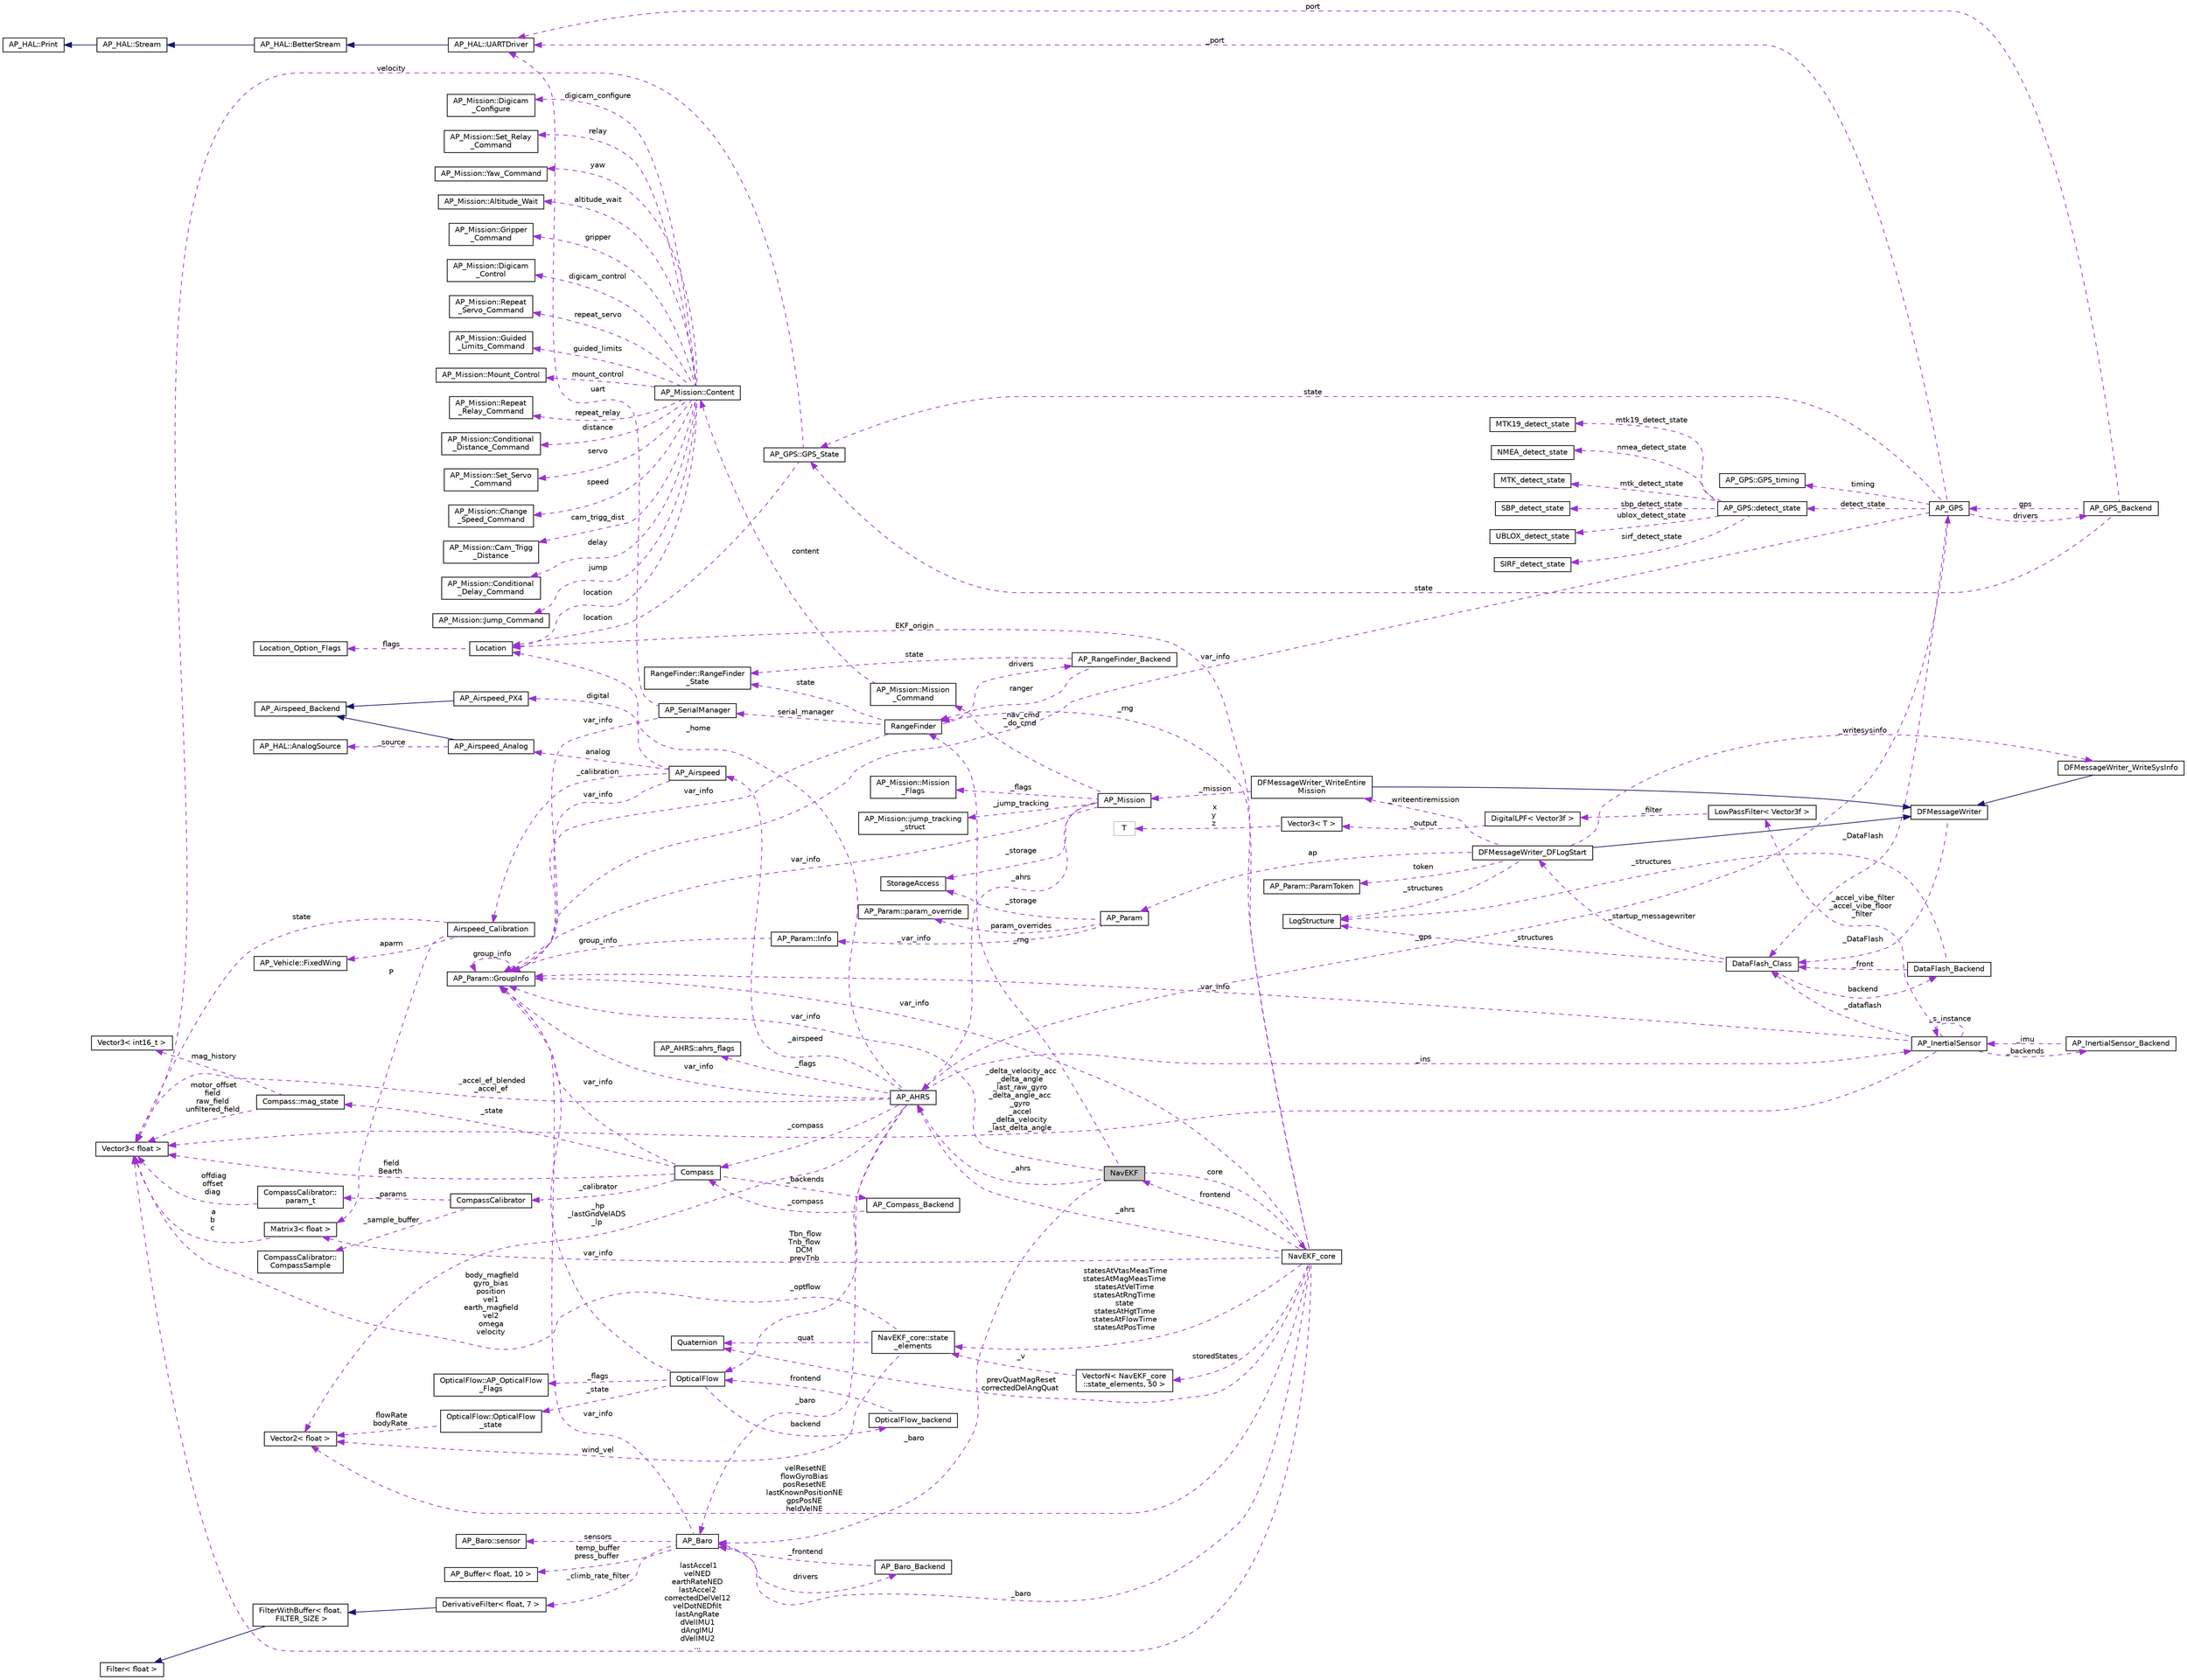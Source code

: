 digraph "NavEKF"
{
 // INTERACTIVE_SVG=YES
  edge [fontname="Helvetica",fontsize="10",labelfontname="Helvetica",labelfontsize="10"];
  node [fontname="Helvetica",fontsize="10",shape=record];
  rankdir="LR";
  Node1 [label="NavEKF",height=0.2,width=0.4,color="black", fillcolor="grey75", style="filled", fontcolor="black"];
  Node2 -> Node1 [dir="back",color="darkorchid3",fontsize="10",style="dashed",label=" _baro" ,fontname="Helvetica"];
  Node2 [label="AP_Baro",height=0.2,width=0.4,color="black", fillcolor="white", style="filled",URL="$classAP__Baro.html"];
  Node3 -> Node2 [dir="back",color="darkorchid3",fontsize="10",style="dashed",label=" sensors" ,fontname="Helvetica"];
  Node3 [label="AP_Baro::sensor",height=0.2,width=0.4,color="black", fillcolor="white", style="filled",URL="$structAP__Baro_1_1sensor.html"];
  Node4 -> Node2 [dir="back",color="darkorchid3",fontsize="10",style="dashed",label=" temp_buffer\npress_buffer" ,fontname="Helvetica"];
  Node4 [label="AP_Buffer\< float, 10 \>",height=0.2,width=0.4,color="black", fillcolor="white", style="filled",URL="$classAP__Buffer.html"];
  Node5 -> Node2 [dir="back",color="darkorchid3",fontsize="10",style="dashed",label=" _climb_rate_filter" ,fontname="Helvetica"];
  Node5 [label="DerivativeFilter\< float, 7 \>",height=0.2,width=0.4,color="black", fillcolor="white", style="filled",URL="$classDerivativeFilter.html"];
  Node6 -> Node5 [dir="back",color="midnightblue",fontsize="10",style="solid",fontname="Helvetica"];
  Node6 [label="FilterWithBuffer\< float,\l FILTER_SIZE \>",height=0.2,width=0.4,color="black", fillcolor="white", style="filled",URL="$classFilterWithBuffer.html"];
  Node7 -> Node6 [dir="back",color="midnightblue",fontsize="10",style="solid",fontname="Helvetica"];
  Node7 [label="Filter\< float \>",height=0.2,width=0.4,color="black", fillcolor="white", style="filled",URL="$classFilter.html"];
  Node8 -> Node2 [dir="back",color="darkorchid3",fontsize="10",style="dashed",label=" var_info" ,fontname="Helvetica"];
  Node8 [label="AP_Param::GroupInfo",height=0.2,width=0.4,color="black", fillcolor="white", style="filled",URL="$structAP__Param_1_1GroupInfo.html"];
  Node8 -> Node8 [dir="back",color="darkorchid3",fontsize="10",style="dashed",label=" group_info" ,fontname="Helvetica"];
  Node9 -> Node2 [dir="back",color="darkorchid3",fontsize="10",style="dashed",label=" drivers" ,fontname="Helvetica"];
  Node9 [label="AP_Baro_Backend",height=0.2,width=0.4,color="black", fillcolor="white", style="filled",URL="$classAP__Baro__Backend.html",tooltip="-*- tab-width: 4; Mode: C++; c-basic-offset: 4; indent-tabs-mode: nil -*- "];
  Node2 -> Node9 [dir="back",color="darkorchid3",fontsize="10",style="dashed",label=" _frontend" ,fontname="Helvetica"];
  Node8 -> Node1 [dir="back",color="darkorchid3",fontsize="10",style="dashed",label=" var_info" ,fontname="Helvetica"];
  Node10 -> Node1 [dir="back",color="darkorchid3",fontsize="10",style="dashed",label=" _rng" ,fontname="Helvetica"];
  Node10 [label="RangeFinder",height=0.2,width=0.4,color="black", fillcolor="white", style="filled",URL="$classRangeFinder.html"];
  Node11 -> Node10 [dir="back",color="darkorchid3",fontsize="10",style="dashed",label=" serial_manager" ,fontname="Helvetica"];
  Node11 [label="AP_SerialManager",height=0.2,width=0.4,color="black", fillcolor="white", style="filled",URL="$classAP__SerialManager.html"];
  Node12 -> Node11 [dir="back",color="darkorchid3",fontsize="10",style="dashed",label=" uart" ,fontname="Helvetica"];
  Node12 [label="AP_HAL::UARTDriver",height=0.2,width=0.4,color="black", fillcolor="white", style="filled",URL="$classAP__HAL_1_1UARTDriver.html"];
  Node13 -> Node12 [dir="back",color="midnightblue",fontsize="10",style="solid",fontname="Helvetica"];
  Node13 [label="AP_HAL::BetterStream",height=0.2,width=0.4,color="black", fillcolor="white", style="filled",URL="$classAP__HAL_1_1BetterStream.html"];
  Node14 -> Node13 [dir="back",color="midnightblue",fontsize="10",style="solid",fontname="Helvetica"];
  Node14 [label="AP_HAL::Stream",height=0.2,width=0.4,color="black", fillcolor="white", style="filled",URL="$classAP__HAL_1_1Stream.html"];
  Node15 -> Node14 [dir="back",color="midnightblue",fontsize="10",style="solid",fontname="Helvetica"];
  Node15 [label="AP_HAL::Print",height=0.2,width=0.4,color="black", fillcolor="white", style="filled",URL="$classAP__HAL_1_1Print.html"];
  Node8 -> Node11 [dir="back",color="darkorchid3",fontsize="10",style="dashed",label=" var_info" ,fontname="Helvetica"];
  Node16 -> Node10 [dir="back",color="darkorchid3",fontsize="10",style="dashed",label=" state" ,fontname="Helvetica"];
  Node16 [label="RangeFinder::RangeFinder\l_State",height=0.2,width=0.4,color="black", fillcolor="white", style="filled",URL="$structRangeFinder_1_1RangeFinder__State.html"];
  Node8 -> Node10 [dir="back",color="darkorchid3",fontsize="10",style="dashed",label=" var_info" ,fontname="Helvetica"];
  Node17 -> Node10 [dir="back",color="darkorchid3",fontsize="10",style="dashed",label=" drivers" ,fontname="Helvetica"];
  Node17 [label="AP_RangeFinder_Backend",height=0.2,width=0.4,color="black", fillcolor="white", style="filled",URL="$classAP__RangeFinder__Backend.html"];
  Node16 -> Node17 [dir="back",color="darkorchid3",fontsize="10",style="dashed",label=" state" ,fontname="Helvetica"];
  Node10 -> Node17 [dir="back",color="darkorchid3",fontsize="10",style="dashed",label=" ranger" ,fontname="Helvetica"];
  Node18 -> Node1 [dir="back",color="darkorchid3",fontsize="10",style="dashed",label=" _ahrs" ,fontname="Helvetica"];
  Node18 [label="AP_AHRS",height=0.2,width=0.4,color="black", fillcolor="white", style="filled",URL="$classAP__AHRS.html"];
  Node19 -> Node18 [dir="back",color="darkorchid3",fontsize="10",style="dashed",label=" _flags" ,fontname="Helvetica"];
  Node19 [label="AP_AHRS::ahrs_flags",height=0.2,width=0.4,color="black", fillcolor="white", style="filled",URL="$structAP__AHRS_1_1ahrs__flags.html"];
  Node2 -> Node18 [dir="back",color="darkorchid3",fontsize="10",style="dashed",label=" _baro" ,fontname="Helvetica"];
  Node20 -> Node18 [dir="back",color="darkorchid3",fontsize="10",style="dashed",label=" _optflow" ,fontname="Helvetica"];
  Node20 [label="OpticalFlow",height=0.2,width=0.4,color="black", fillcolor="white", style="filled",URL="$classOpticalFlow.html"];
  Node8 -> Node20 [dir="back",color="darkorchid3",fontsize="10",style="dashed",label=" var_info" ,fontname="Helvetica"];
  Node21 -> Node20 [dir="back",color="darkorchid3",fontsize="10",style="dashed",label=" _state" ,fontname="Helvetica"];
  Node21 [label="OpticalFlow::OpticalFlow\l_state",height=0.2,width=0.4,color="black", fillcolor="white", style="filled",URL="$structOpticalFlow_1_1OpticalFlow__state.html"];
  Node22 -> Node21 [dir="back",color="darkorchid3",fontsize="10",style="dashed",label=" flowRate\nbodyRate" ,fontname="Helvetica"];
  Node22 [label="Vector2\< float \>",height=0.2,width=0.4,color="black", fillcolor="white", style="filled",URL="$structVector2.html"];
  Node23 -> Node20 [dir="back",color="darkorchid3",fontsize="10",style="dashed",label=" backend" ,fontname="Helvetica"];
  Node23 [label="OpticalFlow_backend",height=0.2,width=0.4,color="black", fillcolor="white", style="filled",URL="$classOpticalFlow__backend.html"];
  Node20 -> Node23 [dir="back",color="darkorchid3",fontsize="10",style="dashed",label=" frontend" ,fontname="Helvetica"];
  Node24 -> Node20 [dir="back",color="darkorchid3",fontsize="10",style="dashed",label=" _flags" ,fontname="Helvetica"];
  Node24 [label="OpticalFlow::AP_OpticalFlow\l_Flags",height=0.2,width=0.4,color="black", fillcolor="white", style="filled",URL="$structOpticalFlow_1_1AP__OpticalFlow__Flags.html"];
  Node8 -> Node18 [dir="back",color="darkorchid3",fontsize="10",style="dashed",label=" var_info" ,fontname="Helvetica"];
  Node25 -> Node18 [dir="back",color="darkorchid3",fontsize="10",style="dashed",label=" _accel_ef_blended\n_accel_ef" ,fontname="Helvetica"];
  Node25 [label="Vector3\< float \>",height=0.2,width=0.4,color="black", fillcolor="white", style="filled",URL="$classVector3.html"];
  Node26 -> Node18 [dir="back",color="darkorchid3",fontsize="10",style="dashed",label=" _ins" ,fontname="Helvetica"];
  Node26 [label="AP_InertialSensor",height=0.2,width=0.4,color="black", fillcolor="white", style="filled",URL="$classAP__InertialSensor.html"];
  Node27 -> Node26 [dir="back",color="darkorchid3",fontsize="10",style="dashed",label=" _accel_vibe_filter\n_accel_vibe_floor\l_filter" ,fontname="Helvetica"];
  Node27 [label="LowPassFilter\< Vector3f \>",height=0.2,width=0.4,color="black", fillcolor="white", style="filled",URL="$classLowPassFilter.html"];
  Node28 -> Node27 [dir="back",color="darkorchid3",fontsize="10",style="dashed",label=" _filter" ,fontname="Helvetica"];
  Node28 [label="DigitalLPF\< Vector3f \>",height=0.2,width=0.4,color="black", fillcolor="white", style="filled",URL="$classDigitalLPF.html"];
  Node29 -> Node28 [dir="back",color="darkorchid3",fontsize="10",style="dashed",label=" _output" ,fontname="Helvetica"];
  Node29 [label="Vector3\< T \>",height=0.2,width=0.4,color="black", fillcolor="white", style="filled",URL="$classVector3.html"];
  Node30 -> Node29 [dir="back",color="darkorchid3",fontsize="10",style="dashed",label=" x\ny\nz" ,fontname="Helvetica"];
  Node30 [label="T",height=0.2,width=0.4,color="grey75", fillcolor="white", style="filled"];
  Node31 -> Node26 [dir="back",color="darkorchid3",fontsize="10",style="dashed",label=" _backends" ,fontname="Helvetica"];
  Node31 [label="AP_InertialSensor_Backend",height=0.2,width=0.4,color="black", fillcolor="white", style="filled",URL="$classAP__InertialSensor__Backend.html"];
  Node26 -> Node31 [dir="back",color="darkorchid3",fontsize="10",style="dashed",label=" _imu" ,fontname="Helvetica"];
  Node32 -> Node26 [dir="back",color="darkorchid3",fontsize="10",style="dashed",label=" _dataflash" ,fontname="Helvetica"];
  Node32 [label="DataFlash_Class",height=0.2,width=0.4,color="black", fillcolor="white", style="filled",URL="$classDataFlash__Class.html"];
  Node33 -> Node32 [dir="back",color="darkorchid3",fontsize="10",style="dashed",label=" _structures" ,fontname="Helvetica"];
  Node33 [label="LogStructure",height=0.2,width=0.4,color="black", fillcolor="white", style="filled",URL="$structLogStructure.html"];
  Node34 -> Node32 [dir="back",color="darkorchid3",fontsize="10",style="dashed",label=" backend" ,fontname="Helvetica"];
  Node34 [label="DataFlash_Backend",height=0.2,width=0.4,color="black", fillcolor="white", style="filled",URL="$classDataFlash__Backend.html"];
  Node33 -> Node34 [dir="back",color="darkorchid3",fontsize="10",style="dashed",label=" _structures" ,fontname="Helvetica"];
  Node32 -> Node34 [dir="back",color="darkorchid3",fontsize="10",style="dashed",label=" _front" ,fontname="Helvetica"];
  Node35 -> Node32 [dir="back",color="darkorchid3",fontsize="10",style="dashed",label=" _startup_messagewriter" ,fontname="Helvetica"];
  Node35 [label="DFMessageWriter_DFLogStart",height=0.2,width=0.4,color="black", fillcolor="white", style="filled",URL="$classDFMessageWriter__DFLogStart.html"];
  Node36 -> Node35 [dir="back",color="midnightblue",fontsize="10",style="solid",fontname="Helvetica"];
  Node36 [label="DFMessageWriter",height=0.2,width=0.4,color="black", fillcolor="white", style="filled",URL="$classDFMessageWriter.html"];
  Node32 -> Node36 [dir="back",color="darkorchid3",fontsize="10",style="dashed",label=" _DataFlash" ,fontname="Helvetica"];
  Node37 -> Node35 [dir="back",color="darkorchid3",fontsize="10",style="dashed",label=" _writeentiremission" ,fontname="Helvetica"];
  Node37 [label="DFMessageWriter_WriteEntire\lMission",height=0.2,width=0.4,color="black", fillcolor="white", style="filled",URL="$classDFMessageWriter__WriteEntireMission.html"];
  Node36 -> Node37 [dir="back",color="midnightblue",fontsize="10",style="solid",fontname="Helvetica"];
  Node38 -> Node37 [dir="back",color="darkorchid3",fontsize="10",style="dashed",label=" _mission" ,fontname="Helvetica"];
  Node38 [label="AP_Mission",height=0.2,width=0.4,color="black", fillcolor="white", style="filled",URL="$classAP__Mission.html",tooltip="Object managing Mission. "];
  Node39 -> Node38 [dir="back",color="darkorchid3",fontsize="10",style="dashed",label=" _storage" ,fontname="Helvetica"];
  Node39 [label="StorageAccess",height=0.2,width=0.4,color="black", fillcolor="white", style="filled",URL="$classStorageAccess.html"];
  Node40 -> Node38 [dir="back",color="darkorchid3",fontsize="10",style="dashed",label=" _nav_cmd\n_do_cmd" ,fontname="Helvetica"];
  Node40 [label="AP_Mission::Mission\l_Command",height=0.2,width=0.4,color="black", fillcolor="white", style="filled",URL="$structAP__Mission_1_1Mission__Command.html"];
  Node41 -> Node40 [dir="back",color="darkorchid3",fontsize="10",style="dashed",label=" content" ,fontname="Helvetica"];
  Node41 [label="AP_Mission::Content",height=0.2,width=0.4,color="black", fillcolor="white", style="filled",URL="$unionAP__Mission_1_1Content.html"];
  Node42 -> Node41 [dir="back",color="darkorchid3",fontsize="10",style="dashed",label=" guided_limits" ,fontname="Helvetica"];
  Node42 [label="AP_Mission::Guided\l_Limits_Command",height=0.2,width=0.4,color="black", fillcolor="white", style="filled",URL="$structAP__Mission_1_1Guided__Limits__Command.html"];
  Node43 -> Node41 [dir="back",color="darkorchid3",fontsize="10",style="dashed",label=" mount_control" ,fontname="Helvetica"];
  Node43 [label="AP_Mission::Mount_Control",height=0.2,width=0.4,color="black", fillcolor="white", style="filled",URL="$structAP__Mission_1_1Mount__Control.html"];
  Node44 -> Node41 [dir="back",color="darkorchid3",fontsize="10",style="dashed",label=" repeat_relay" ,fontname="Helvetica"];
  Node44 [label="AP_Mission::Repeat\l_Relay_Command",height=0.2,width=0.4,color="black", fillcolor="white", style="filled",URL="$structAP__Mission_1_1Repeat__Relay__Command.html"];
  Node45 -> Node41 [dir="back",color="darkorchid3",fontsize="10",style="dashed",label=" distance" ,fontname="Helvetica"];
  Node45 [label="AP_Mission::Conditional\l_Distance_Command",height=0.2,width=0.4,color="black", fillcolor="white", style="filled",URL="$structAP__Mission_1_1Conditional__Distance__Command.html"];
  Node46 -> Node41 [dir="back",color="darkorchid3",fontsize="10",style="dashed",label=" servo" ,fontname="Helvetica"];
  Node46 [label="AP_Mission::Set_Servo\l_Command",height=0.2,width=0.4,color="black", fillcolor="white", style="filled",URL="$structAP__Mission_1_1Set__Servo__Command.html"];
  Node47 -> Node41 [dir="back",color="darkorchid3",fontsize="10",style="dashed",label=" speed" ,fontname="Helvetica"];
  Node47 [label="AP_Mission::Change\l_Speed_Command",height=0.2,width=0.4,color="black", fillcolor="white", style="filled",URL="$structAP__Mission_1_1Change__Speed__Command.html"];
  Node48 -> Node41 [dir="back",color="darkorchid3",fontsize="10",style="dashed",label=" cam_trigg_dist" ,fontname="Helvetica"];
  Node48 [label="AP_Mission::Cam_Trigg\l_Distance",height=0.2,width=0.4,color="black", fillcolor="white", style="filled",URL="$structAP__Mission_1_1Cam__Trigg__Distance.html"];
  Node49 -> Node41 [dir="back",color="darkorchid3",fontsize="10",style="dashed",label=" delay" ,fontname="Helvetica"];
  Node49 [label="AP_Mission::Conditional\l_Delay_Command",height=0.2,width=0.4,color="black", fillcolor="white", style="filled",URL="$structAP__Mission_1_1Conditional__Delay__Command.html"];
  Node50 -> Node41 [dir="back",color="darkorchid3",fontsize="10",style="dashed",label=" jump" ,fontname="Helvetica"];
  Node50 [label="AP_Mission::Jump_Command",height=0.2,width=0.4,color="black", fillcolor="white", style="filled",URL="$structAP__Mission_1_1Jump__Command.html"];
  Node51 -> Node41 [dir="back",color="darkorchid3",fontsize="10",style="dashed",label=" location" ,fontname="Helvetica"];
  Node51 [label="Location",height=0.2,width=0.4,color="black", fillcolor="white", style="filled",URL="$structLocation.html"];
  Node52 -> Node51 [dir="back",color="darkorchid3",fontsize="10",style="dashed",label=" flags" ,fontname="Helvetica"];
  Node52 [label="Location_Option_Flags",height=0.2,width=0.4,color="black", fillcolor="white", style="filled",URL="$structLocation__Option__Flags.html"];
  Node53 -> Node41 [dir="back",color="darkorchid3",fontsize="10",style="dashed",label=" digicam_configure" ,fontname="Helvetica"];
  Node53 [label="AP_Mission::Digicam\l_Configure",height=0.2,width=0.4,color="black", fillcolor="white", style="filled",URL="$structAP__Mission_1_1Digicam__Configure.html"];
  Node54 -> Node41 [dir="back",color="darkorchid3",fontsize="10",style="dashed",label=" relay" ,fontname="Helvetica"];
  Node54 [label="AP_Mission::Set_Relay\l_Command",height=0.2,width=0.4,color="black", fillcolor="white", style="filled",URL="$structAP__Mission_1_1Set__Relay__Command.html"];
  Node55 -> Node41 [dir="back",color="darkorchid3",fontsize="10",style="dashed",label=" yaw" ,fontname="Helvetica"];
  Node55 [label="AP_Mission::Yaw_Command",height=0.2,width=0.4,color="black", fillcolor="white", style="filled",URL="$structAP__Mission_1_1Yaw__Command.html"];
  Node56 -> Node41 [dir="back",color="darkorchid3",fontsize="10",style="dashed",label=" altitude_wait" ,fontname="Helvetica"];
  Node56 [label="AP_Mission::Altitude_Wait",height=0.2,width=0.4,color="black", fillcolor="white", style="filled",URL="$structAP__Mission_1_1Altitude__Wait.html"];
  Node57 -> Node41 [dir="back",color="darkorchid3",fontsize="10",style="dashed",label=" gripper" ,fontname="Helvetica"];
  Node57 [label="AP_Mission::Gripper\l_Command",height=0.2,width=0.4,color="black", fillcolor="white", style="filled",URL="$structAP__Mission_1_1Gripper__Command.html"];
  Node58 -> Node41 [dir="back",color="darkorchid3",fontsize="10",style="dashed",label=" digicam_control" ,fontname="Helvetica"];
  Node58 [label="AP_Mission::Digicam\l_Control",height=0.2,width=0.4,color="black", fillcolor="white", style="filled",URL="$structAP__Mission_1_1Digicam__Control.html"];
  Node59 -> Node41 [dir="back",color="darkorchid3",fontsize="10",style="dashed",label=" repeat_servo" ,fontname="Helvetica"];
  Node59 [label="AP_Mission::Repeat\l_Servo_Command",height=0.2,width=0.4,color="black", fillcolor="white", style="filled",URL="$structAP__Mission_1_1Repeat__Servo__Command.html"];
  Node8 -> Node38 [dir="back",color="darkorchid3",fontsize="10",style="dashed",label=" var_info" ,fontname="Helvetica"];
  Node60 -> Node38 [dir="back",color="darkorchid3",fontsize="10",style="dashed",label=" _flags" ,fontname="Helvetica"];
  Node60 [label="AP_Mission::Mission\l_Flags",height=0.2,width=0.4,color="black", fillcolor="white", style="filled",URL="$structAP__Mission_1_1Mission__Flags.html"];
  Node18 -> Node38 [dir="back",color="darkorchid3",fontsize="10",style="dashed",label=" _ahrs" ,fontname="Helvetica"];
  Node61 -> Node38 [dir="back",color="darkorchid3",fontsize="10",style="dashed",label=" _jump_tracking" ,fontname="Helvetica"];
  Node61 [label="AP_Mission::jump_tracking\l_struct",height=0.2,width=0.4,color="black", fillcolor="white", style="filled",URL="$structAP__Mission_1_1jump__tracking__struct.html"];
  Node62 -> Node35 [dir="back",color="darkorchid3",fontsize="10",style="dashed",label=" _writesysinfo" ,fontname="Helvetica"];
  Node62 [label="DFMessageWriter_WriteSysInfo",height=0.2,width=0.4,color="black", fillcolor="white", style="filled",URL="$classDFMessageWriter__WriteSysInfo.html"];
  Node36 -> Node62 [dir="back",color="midnightblue",fontsize="10",style="solid",fontname="Helvetica"];
  Node63 -> Node35 [dir="back",color="darkorchid3",fontsize="10",style="dashed",label=" token" ,fontname="Helvetica"];
  Node63 [label="AP_Param::ParamToken",height=0.2,width=0.4,color="black", fillcolor="white", style="filled",URL="$structAP__Param_1_1ParamToken.html"];
  Node33 -> Node35 [dir="back",color="darkorchid3",fontsize="10",style="dashed",label=" _structures" ,fontname="Helvetica"];
  Node64 -> Node35 [dir="back",color="darkorchid3",fontsize="10",style="dashed",label=" ap" ,fontname="Helvetica"];
  Node64 [label="AP_Param",height=0.2,width=0.4,color="black", fillcolor="white", style="filled",URL="$classAP__Param.html"];
  Node39 -> Node64 [dir="back",color="darkorchid3",fontsize="10",style="dashed",label=" _storage" ,fontname="Helvetica"];
  Node65 -> Node64 [dir="back",color="darkorchid3",fontsize="10",style="dashed",label=" _var_info" ,fontname="Helvetica"];
  Node65 [label="AP_Param::Info",height=0.2,width=0.4,color="black", fillcolor="white", style="filled",URL="$structAP__Param_1_1Info.html"];
  Node8 -> Node65 [dir="back",color="darkorchid3",fontsize="10",style="dashed",label=" group_info" ,fontname="Helvetica"];
  Node66 -> Node64 [dir="back",color="darkorchid3",fontsize="10",style="dashed",label=" param_overrides" ,fontname="Helvetica"];
  Node66 [label="AP_Param::param_override",height=0.2,width=0.4,color="black", fillcolor="white", style="filled",URL="$structAP__Param_1_1param__override.html"];
  Node8 -> Node26 [dir="back",color="darkorchid3",fontsize="10",style="dashed",label=" var_info" ,fontname="Helvetica"];
  Node26 -> Node26 [dir="back",color="darkorchid3",fontsize="10",style="dashed",label=" _s_instance" ,fontname="Helvetica"];
  Node25 -> Node26 [dir="back",color="darkorchid3",fontsize="10",style="dashed",label=" _delta_velocity_acc\n_delta_angle\n_last_raw_gyro\n_delta_angle_acc\n_gyro\n_accel\n_delta_velocity\n_last_delta_angle" ,fontname="Helvetica"];
  Node67 -> Node18 [dir="back",color="darkorchid3",fontsize="10",style="dashed",label=" _airspeed" ,fontname="Helvetica"];
  Node67 [label="AP_Airspeed",height=0.2,width=0.4,color="black", fillcolor="white", style="filled",URL="$classAP__Airspeed.html"];
  Node68 -> Node67 [dir="back",color="darkorchid3",fontsize="10",style="dashed",label=" analog" ,fontname="Helvetica"];
  Node68 [label="AP_Airspeed_Analog",height=0.2,width=0.4,color="black", fillcolor="white", style="filled",URL="$classAP__Airspeed__Analog.html",tooltip="-*- tab-width: 4; Mode: C++; c-basic-offset: 4; indent-tabs-mode: nil -*- "];
  Node69 -> Node68 [dir="back",color="midnightblue",fontsize="10",style="solid",fontname="Helvetica"];
  Node69 [label="AP_Airspeed_Backend",height=0.2,width=0.4,color="black", fillcolor="white", style="filled",URL="$classAP__Airspeed__Backend.html",tooltip="-*- tab-width: 4; Mode: C++; c-basic-offset: 4; indent-tabs-mode: nil -*- "];
  Node70 -> Node68 [dir="back",color="darkorchid3",fontsize="10",style="dashed",label=" _source" ,fontname="Helvetica"];
  Node70 [label="AP_HAL::AnalogSource",height=0.2,width=0.4,color="black", fillcolor="white", style="filled",URL="$classAP__HAL_1_1AnalogSource.html"];
  Node8 -> Node67 [dir="back",color="darkorchid3",fontsize="10",style="dashed",label=" var_info" ,fontname="Helvetica"];
  Node71 -> Node67 [dir="back",color="darkorchid3",fontsize="10",style="dashed",label=" digital" ,fontname="Helvetica"];
  Node71 [label="AP_Airspeed_PX4",height=0.2,width=0.4,color="black", fillcolor="white", style="filled",URL="$classAP__Airspeed__PX4.html",tooltip="-*- tab-width: 4; Mode: C++; c-basic-offset: 4; indent-tabs-mode: nil -*- "];
  Node69 -> Node71 [dir="back",color="midnightblue",fontsize="10",style="solid",fontname="Helvetica"];
  Node72 -> Node67 [dir="back",color="darkorchid3",fontsize="10",style="dashed",label=" _calibration" ,fontname="Helvetica"];
  Node72 [label="Airspeed_Calibration",height=0.2,width=0.4,color="black", fillcolor="white", style="filled",URL="$classAirspeed__Calibration.html",tooltip="-*- tab-width: 4; Mode: C++; c-basic-offset: 4; indent-tabs-mode: nil -*- "];
  Node73 -> Node72 [dir="back",color="darkorchid3",fontsize="10",style="dashed",label=" P" ,fontname="Helvetica"];
  Node73 [label="Matrix3\< float \>",height=0.2,width=0.4,color="black", fillcolor="white", style="filled",URL="$classMatrix3.html"];
  Node25 -> Node73 [dir="back",color="darkorchid3",fontsize="10",style="dashed",label=" a\nb\nc" ,fontname="Helvetica"];
  Node25 -> Node72 [dir="back",color="darkorchid3",fontsize="10",style="dashed",label=" state" ,fontname="Helvetica"];
  Node74 -> Node72 [dir="back",color="darkorchid3",fontsize="10",style="dashed",label=" aparm" ,fontname="Helvetica"];
  Node74 [label="AP_Vehicle::FixedWing",height=0.2,width=0.4,color="black", fillcolor="white", style="filled",URL="$structAP__Vehicle_1_1FixedWing.html"];
  Node22 -> Node18 [dir="back",color="darkorchid3",fontsize="10",style="dashed",label=" _hp\n_lastGndVelADS\n_lp" ,fontname="Helvetica"];
  Node75 -> Node18 [dir="back",color="darkorchid3",fontsize="10",style="dashed",label=" _gps" ,fontname="Helvetica"];
  Node75 [label="AP_GPS",height=0.2,width=0.4,color="black", fillcolor="white", style="filled",URL="$classAP__GPS.html"];
  Node76 -> Node75 [dir="back",color="darkorchid3",fontsize="10",style="dashed",label=" detect_state" ,fontname="Helvetica"];
  Node76 [label="AP_GPS::detect_state",height=0.2,width=0.4,color="black", fillcolor="white", style="filled",URL="$structAP__GPS_1_1detect__state.html"];
  Node77 -> Node76 [dir="back",color="darkorchid3",fontsize="10",style="dashed",label=" sbp_detect_state" ,fontname="Helvetica"];
  Node77 [label="SBP_detect_state",height=0.2,width=0.4,color="black", fillcolor="white", style="filled",URL="$structSBP__detect__state.html"];
  Node78 -> Node76 [dir="back",color="darkorchid3",fontsize="10",style="dashed",label=" ublox_detect_state" ,fontname="Helvetica"];
  Node78 [label="UBLOX_detect_state",height=0.2,width=0.4,color="black", fillcolor="white", style="filled",URL="$structUBLOX__detect__state.html"];
  Node79 -> Node76 [dir="back",color="darkorchid3",fontsize="10",style="dashed",label=" sirf_detect_state" ,fontname="Helvetica"];
  Node79 [label="SIRF_detect_state",height=0.2,width=0.4,color="black", fillcolor="white", style="filled",URL="$structSIRF__detect__state.html"];
  Node80 -> Node76 [dir="back",color="darkorchid3",fontsize="10",style="dashed",label=" mtk19_detect_state" ,fontname="Helvetica"];
  Node80 [label="MTK19_detect_state",height=0.2,width=0.4,color="black", fillcolor="white", style="filled",URL="$structMTK19__detect__state.html"];
  Node81 -> Node76 [dir="back",color="darkorchid3",fontsize="10",style="dashed",label=" nmea_detect_state" ,fontname="Helvetica"];
  Node81 [label="NMEA_detect_state",height=0.2,width=0.4,color="black", fillcolor="white", style="filled",URL="$structNMEA__detect__state.html"];
  Node82 -> Node76 [dir="back",color="darkorchid3",fontsize="10",style="dashed",label=" mtk_detect_state" ,fontname="Helvetica"];
  Node82 [label="MTK_detect_state",height=0.2,width=0.4,color="black", fillcolor="white", style="filled",URL="$structMTK__detect__state.html"];
  Node83 -> Node75 [dir="back",color="darkorchid3",fontsize="10",style="dashed",label=" timing" ,fontname="Helvetica"];
  Node83 [label="AP_GPS::GPS_timing",height=0.2,width=0.4,color="black", fillcolor="white", style="filled",URL="$structAP__GPS_1_1GPS__timing.html"];
  Node84 -> Node75 [dir="back",color="darkorchid3",fontsize="10",style="dashed",label=" drivers" ,fontname="Helvetica"];
  Node84 [label="AP_GPS_Backend",height=0.2,width=0.4,color="black", fillcolor="white", style="filled",URL="$classAP__GPS__Backend.html"];
  Node12 -> Node84 [dir="back",color="darkorchid3",fontsize="10",style="dashed",label=" port" ,fontname="Helvetica"];
  Node75 -> Node84 [dir="back",color="darkorchid3",fontsize="10",style="dashed",label=" gps" ,fontname="Helvetica"];
  Node85 -> Node84 [dir="back",color="darkorchid3",fontsize="10",style="dashed",label=" state" ,fontname="Helvetica"];
  Node85 [label="AP_GPS::GPS_State",height=0.2,width=0.4,color="black", fillcolor="white", style="filled",URL="$structAP__GPS_1_1GPS__State.html"];
  Node25 -> Node85 [dir="back",color="darkorchid3",fontsize="10",style="dashed",label=" velocity" ,fontname="Helvetica"];
  Node51 -> Node85 [dir="back",color="darkorchid3",fontsize="10",style="dashed",label=" location" ,fontname="Helvetica"];
  Node32 -> Node75 [dir="back",color="darkorchid3",fontsize="10",style="dashed",label=" _DataFlash" ,fontname="Helvetica"];
  Node12 -> Node75 [dir="back",color="darkorchid3",fontsize="10",style="dashed",label=" _port" ,fontname="Helvetica"];
  Node8 -> Node75 [dir="back",color="darkorchid3",fontsize="10",style="dashed",label=" var_info" ,fontname="Helvetica"];
  Node85 -> Node75 [dir="back",color="darkorchid3",fontsize="10",style="dashed",label=" state" ,fontname="Helvetica"];
  Node51 -> Node18 [dir="back",color="darkorchid3",fontsize="10",style="dashed",label=" _home" ,fontname="Helvetica"];
  Node86 -> Node18 [dir="back",color="darkorchid3",fontsize="10",style="dashed",label=" _compass" ,fontname="Helvetica"];
  Node86 [label="Compass",height=0.2,width=0.4,color="black", fillcolor="white", style="filled",URL="$classCompass.html"];
  Node8 -> Node86 [dir="back",color="darkorchid3",fontsize="10",style="dashed",label=" var_info" ,fontname="Helvetica"];
  Node25 -> Node86 [dir="back",color="darkorchid3",fontsize="10",style="dashed",label=" field\nBearth" ,fontname="Helvetica"];
  Node87 -> Node86 [dir="back",color="darkorchid3",fontsize="10",style="dashed",label=" _calibrator" ,fontname="Helvetica"];
  Node87 [label="CompassCalibrator",height=0.2,width=0.4,color="black", fillcolor="white", style="filled",URL="$classCompassCalibrator.html"];
  Node88 -> Node87 [dir="back",color="darkorchid3",fontsize="10",style="dashed",label=" _params" ,fontname="Helvetica"];
  Node88 [label="CompassCalibrator::\lparam_t",height=0.2,width=0.4,color="black", fillcolor="white", style="filled",URL="$classCompassCalibrator_1_1param__t.html"];
  Node25 -> Node88 [dir="back",color="darkorchid3",fontsize="10",style="dashed",label=" offdiag\noffset\ndiag" ,fontname="Helvetica"];
  Node89 -> Node87 [dir="back",color="darkorchid3",fontsize="10",style="dashed",label=" _sample_buffer" ,fontname="Helvetica"];
  Node89 [label="CompassCalibrator::\lCompassSample",height=0.2,width=0.4,color="black", fillcolor="white", style="filled",URL="$classCompassCalibrator_1_1CompassSample.html"];
  Node90 -> Node86 [dir="back",color="darkorchid3",fontsize="10",style="dashed",label=" _backends" ,fontname="Helvetica"];
  Node90 [label="AP_Compass_Backend",height=0.2,width=0.4,color="black", fillcolor="white", style="filled",URL="$classAP__Compass__Backend.html"];
  Node86 -> Node90 [dir="back",color="darkorchid3",fontsize="10",style="dashed",label=" _compass" ,fontname="Helvetica"];
  Node91 -> Node86 [dir="back",color="darkorchid3",fontsize="10",style="dashed",label=" _state" ,fontname="Helvetica"];
  Node91 [label="Compass::mag_state",height=0.2,width=0.4,color="black", fillcolor="white", style="filled",URL="$structCompass_1_1mag__state.html"];
  Node25 -> Node91 [dir="back",color="darkorchid3",fontsize="10",style="dashed",label=" motor_offset\nfield\nraw_field\nunfiltered_field" ,fontname="Helvetica"];
  Node92 -> Node91 [dir="back",color="darkorchid3",fontsize="10",style="dashed",label=" mag_history" ,fontname="Helvetica"];
  Node92 [label="Vector3\< int16_t \>",height=0.2,width=0.4,color="black", fillcolor="white", style="filled",URL="$classVector3.html"];
  Node93 -> Node1 [dir="back",color="darkorchid3",fontsize="10",style="dashed",label=" core" ,fontname="Helvetica"];
  Node93 [label="NavEKF_core",height=0.2,width=0.4,color="black", fillcolor="white", style="filled",URL="$classNavEKF__core.html"];
  Node73 -> Node93 [dir="back",color="darkorchid3",fontsize="10",style="dashed",label=" Tbn_flow\nTnb_flow\nDCM\nprevTnb" ,fontname="Helvetica"];
  Node94 -> Node93 [dir="back",color="darkorchid3",fontsize="10",style="dashed",label=" storedStates" ,fontname="Helvetica"];
  Node94 [label="VectorN\< NavEKF_core\l::state_elements, 50 \>",height=0.2,width=0.4,color="black", fillcolor="white", style="filled",URL="$classVectorN.html"];
  Node95 -> Node94 [dir="back",color="darkorchid3",fontsize="10",style="dashed",label=" _v" ,fontname="Helvetica"];
  Node95 [label="NavEKF_core::state\l_elements",height=0.2,width=0.4,color="black", fillcolor="white", style="filled",URL="$structNavEKF__core_1_1state__elements.html"];
  Node96 -> Node95 [dir="back",color="darkorchid3",fontsize="10",style="dashed",label=" quat" ,fontname="Helvetica"];
  Node96 [label="Quaternion",height=0.2,width=0.4,color="black", fillcolor="white", style="filled",URL="$classQuaternion.html"];
  Node25 -> Node95 [dir="back",color="darkorchid3",fontsize="10",style="dashed",label=" body_magfield\ngyro_bias\nposition\nvel1\nearth_magfield\nvel2\nomega\nvelocity" ,fontname="Helvetica"];
  Node22 -> Node95 [dir="back",color="darkorchid3",fontsize="10",style="dashed",label=" wind_vel" ,fontname="Helvetica"];
  Node95 -> Node93 [dir="back",color="darkorchid3",fontsize="10",style="dashed",label=" statesAtVtasMeasTime\nstatesAtMagMeasTime\nstatesAtVelTime\nstatesAtRngTime\nstate\nstatesAtHgtTime\nstatesAtFlowTime\nstatesAtPosTime" ,fontname="Helvetica"];
  Node96 -> Node93 [dir="back",color="darkorchid3",fontsize="10",style="dashed",label=" prevQuatMagReset\ncorrectedDelAngQuat" ,fontname="Helvetica"];
  Node2 -> Node93 [dir="back",color="darkorchid3",fontsize="10",style="dashed",label=" _baro" ,fontname="Helvetica"];
  Node8 -> Node93 [dir="back",color="darkorchid3",fontsize="10",style="dashed",label=" var_info" ,fontname="Helvetica"];
  Node25 -> Node93 [dir="back",color="darkorchid3",fontsize="10",style="dashed",label=" lastAccel1\nvelNED\nearthRateNED\nlastAccel2\ncorrectedDelVel12\nvelDotNEDfilt\nlastAngRate\ndVelIMU1\ndAngIMU\ndVelIMU2\n..." ,fontname="Helvetica"];
  Node22 -> Node93 [dir="back",color="darkorchid3",fontsize="10",style="dashed",label=" velResetNE\nflowGyroBias\nposResetNE\nlastKnownPositionNE\ngpsPosNE\nheldVelNE" ,fontname="Helvetica"];
  Node10 -> Node93 [dir="back",color="darkorchid3",fontsize="10",style="dashed",label=" _rng" ,fontname="Helvetica"];
  Node18 -> Node93 [dir="back",color="darkorchid3",fontsize="10",style="dashed",label=" _ahrs" ,fontname="Helvetica"];
  Node51 -> Node93 [dir="back",color="darkorchid3",fontsize="10",style="dashed",label=" EKF_origin" ,fontname="Helvetica"];
  Node1 -> Node93 [dir="back",color="darkorchid3",fontsize="10",style="dashed",label=" frontend" ,fontname="Helvetica"];
}
